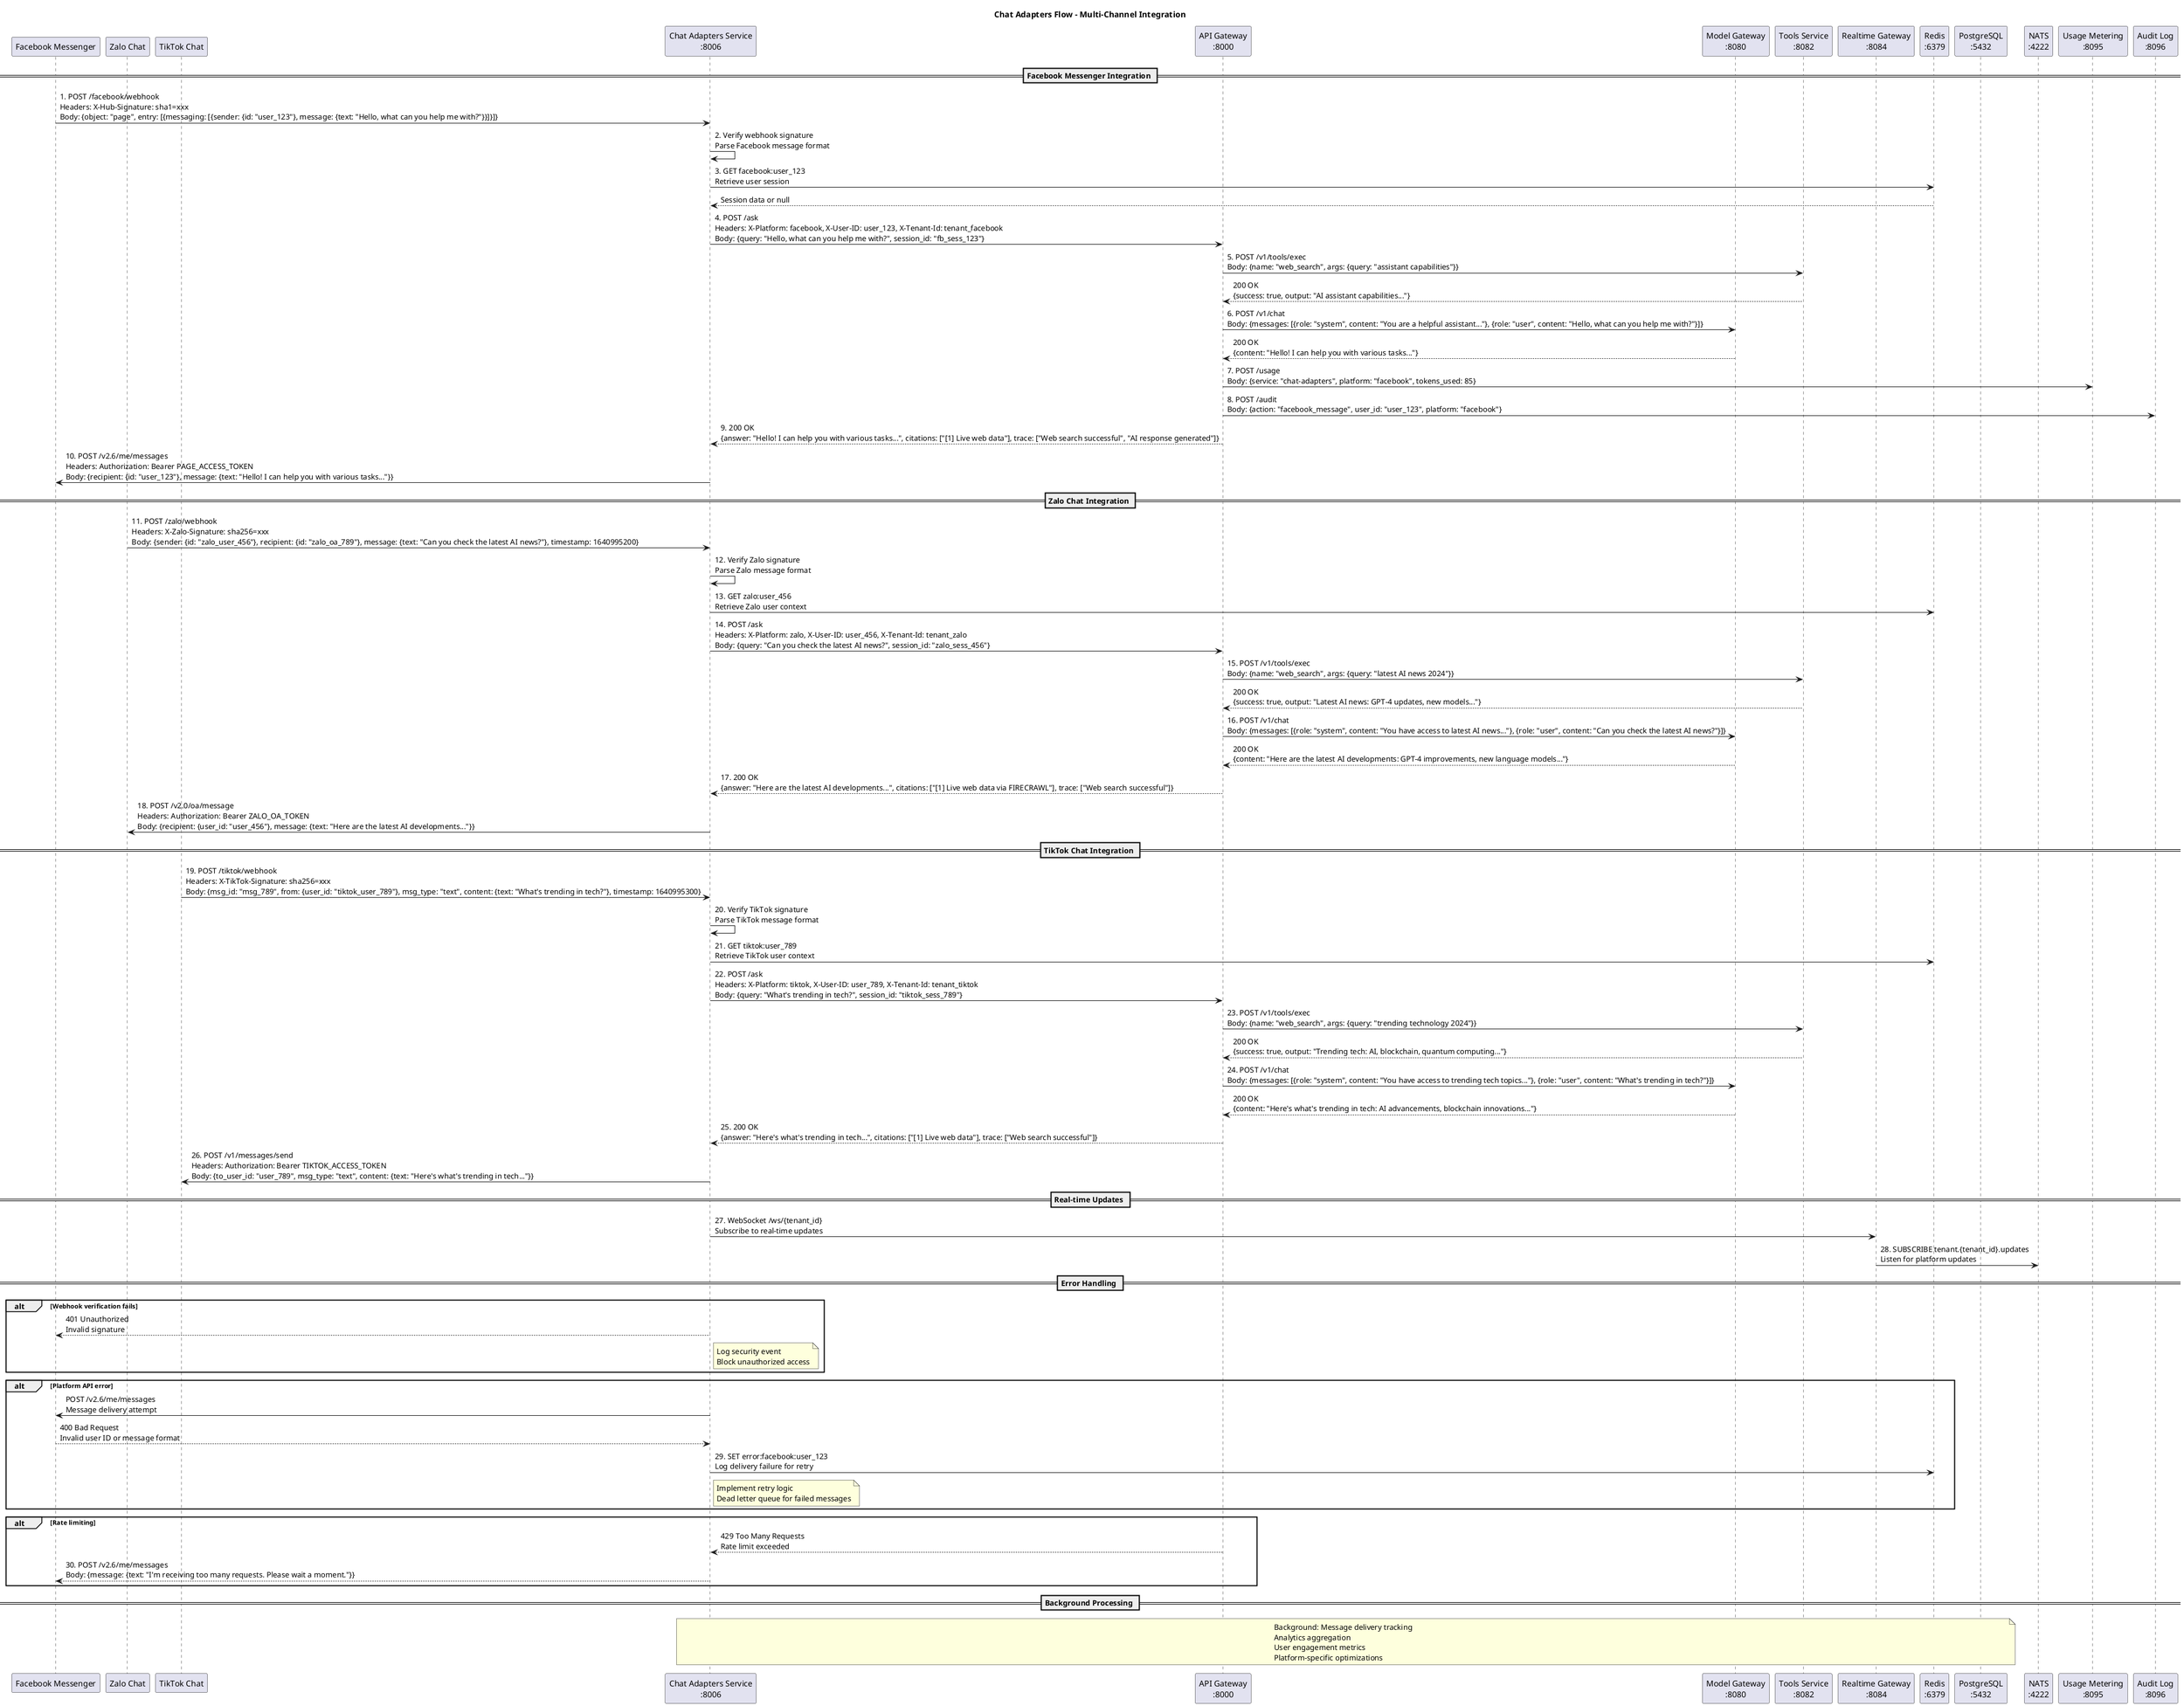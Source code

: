 @startuml Flow-Chat-Adapters
title Chat Adapters Flow - Multi-Channel Integration

participant "Facebook Messenger" as Facebook
participant "Zalo Chat" as Zalo
participant "TikTok Chat" as TikTok
participant "Chat Adapters Service\n:8006" as ChatAdapters
participant "API Gateway\n:8000" as APIGateway
participant "Model Gateway\n:8080" as ModelGateway
participant "Tools Service\n:8082" as ToolsService
participant "Realtime Gateway\n:8084" as RealtimeGateway
participant "Redis\n:6379" as Redis
participant "PostgreSQL\n:5432" as Postgres
participant "NATS\n:4222" as NATS
participant "Usage Metering\n:8095" as UsageMetering
participant "Audit Log\n:8096" as AuditLog

== Facebook Messenger Integration ==
Facebook -> ChatAdapters : 1. POST /facebook/webhook\nHeaders: X-Hub-Signature: sha1=xxx\nBody: {object: "page", entry: [{messaging: [{sender: {id: "user_123"}, message: {text: "Hello, what can you help me with?"}}]}]}

ChatAdapters -> ChatAdapters : 2. Verify webhook signature\nParse Facebook message format
ChatAdapters -> Redis : 3. GET facebook:user_123\nRetrieve user session
Redis --> ChatAdapters : Session data or null

ChatAdapters -> APIGateway : 4. POST /ask\nHeaders: X-Platform: facebook, X-User-ID: user_123, X-Tenant-Id: tenant_facebook\nBody: {query: "Hello, what can you help me with?", session_id: "fb_sess_123"}

APIGateway -> ToolsService : 5. POST /v1/tools/exec\nBody: {name: "web_search", args: {query: "assistant capabilities"}}
ToolsService --> APIGateway : 200 OK\n{success: true, output: "AI assistant capabilities..."}

APIGateway -> ModelGateway : 6. POST /v1/chat\nBody: {messages: [{role: "system", content: "You are a helpful assistant..."}, {role: "user", content: "Hello, what can you help me with?"}]}
ModelGateway --> APIGateway : 200 OK\n{content: "Hello! I can help you with various tasks..."}

APIGateway -> UsageMetering : 7. POST /usage\nBody: {service: "chat-adapters", platform: "facebook", tokens_used: 85}
APIGateway -> AuditLog : 8. POST /audit\nBody: {action: "facebook_message", user_id: "user_123", platform: "facebook"}

APIGateway --> ChatAdapters : 9. 200 OK\n{answer: "Hello! I can help you with various tasks...", citations: ["[1] Live web data"], trace: ["Web search successful", "AI response generated"]}

ChatAdapters -> Facebook : 10. POST /v2.6/me/messages\nHeaders: Authorization: Bearer PAGE_ACCESS_TOKEN\nBody: {recipient: {id: "user_123"}, message: {text: "Hello! I can help you with various tasks..."}}

== Zalo Chat Integration ==
Zalo -> ChatAdapters : 11. POST /zalo/webhook\nHeaders: X-Zalo-Signature: sha256=xxx\nBody: {sender: {id: "zalo_user_456"}, recipient: {id: "zalo_oa_789"}, message: {text: "Can you check the latest AI news?"}, timestamp: 1640995200}

ChatAdapters -> ChatAdapters : 12. Verify Zalo signature\nParse Zalo message format
ChatAdapters -> Redis : 13. GET zalo:user_456\nRetrieve Zalo user context

ChatAdapters -> APIGateway : 14. POST /ask\nHeaders: X-Platform: zalo, X-User-ID: user_456, X-Tenant-Id: tenant_zalo\nBody: {query: "Can you check the latest AI news?", session_id: "zalo_sess_456"}

APIGateway -> ToolsService : 15. POST /v1/tools/exec\nBody: {name: "web_search", args: {query: "latest AI news 2024"}}
ToolsService --> APIGateway : 200 OK\n{success: true, output: "Latest AI news: GPT-4 updates, new models..."}

APIGateway -> ModelGateway : 16. POST /v1/chat\nBody: {messages: [{role: "system", content: "You have access to latest AI news..."}, {role: "user", content: "Can you check the latest AI news?"}]}
ModelGateway --> APIGateway : 200 OK\n{content: "Here are the latest AI developments: GPT-4 improvements, new language models..."}

APIGateway --> ChatAdapters : 17. 200 OK\n{answer: "Here are the latest AI developments...", citations: ["[1] Live web data via FIRECRAWL"], trace: ["Web search successful"]}

ChatAdapters -> Zalo : 18. POST /v2.0/oa/message\nHeaders: Authorization: Bearer ZALO_OA_TOKEN\nBody: {recipient: {user_id: "user_456"}, message: {text: "Here are the latest AI developments..."}}

== TikTok Chat Integration ==
TikTok -> ChatAdapters : 19. POST /tiktok/webhook\nHeaders: X-TikTok-Signature: sha256=xxx\nBody: {msg_id: "msg_789", from: {user_id: "tiktok_user_789"}, msg_type: "text", content: {text: "What's trending in tech?"}, timestamp: 1640995300}

ChatAdapters -> ChatAdapters : 20. Verify TikTok signature\nParse TikTok message format
ChatAdapters -> Redis : 21. GET tiktok:user_789\nRetrieve TikTok user context

ChatAdapters -> APIGateway : 22. POST /ask\nHeaders: X-Platform: tiktok, X-User-ID: user_789, X-Tenant-Id: tenant_tiktok\nBody: {query: "What's trending in tech?", session_id: "tiktok_sess_789"}

APIGateway -> ToolsService : 23. POST /v1/tools/exec\nBody: {name: "web_search", args: {query: "trending technology 2024"}}
ToolsService --> APIGateway : 200 OK\n{success: true, output: "Trending tech: AI, blockchain, quantum computing..."}

APIGateway -> ModelGateway : 24. POST /v1/chat\nBody: {messages: [{role: "system", content: "You have access to trending tech topics..."}, {role: "user", content: "What's trending in tech?"}]}
ModelGateway --> APIGateway : 200 OK\n{content: "Here's what's trending in tech: AI advancements, blockchain innovations..."}

APIGateway --> ChatAdapters : 25. 200 OK\n{answer: "Here's what's trending in tech...", citations: ["[1] Live web data"], trace: ["Web search successful"]}

ChatAdapters -> TikTok : 26. POST /v1/messages/send\nHeaders: Authorization: Bearer TIKTOK_ACCESS_TOKEN\nBody: {to_user_id: "user_789", msg_type: "text", content: {text: "Here's what's trending in tech..."}}

== Real-time Updates ==
ChatAdapters -> RealtimeGateway : 27. WebSocket /ws/{tenant_id}\nSubscribe to real-time updates
RealtimeGateway -> NATS : 28. SUBSCRIBE tenant.{tenant_id}.updates\nListen for platform updates

== Error Handling ==
alt Webhook verification fails
    ChatAdapters --> Facebook : 401 Unauthorized\nInvalid signature
    note right of ChatAdapters : Log security event\nBlock unauthorized access
end

alt Platform API error
    ChatAdapters -> Facebook : POST /v2.6/me/messages\nMessage delivery attempt
    Facebook --> ChatAdapters : 400 Bad Request\nInvalid user ID or message format
    ChatAdapters -> Redis : 29. SET error:facebook:user_123\nLog delivery failure for retry
    note right of ChatAdapters : Implement retry logic\nDead letter queue for failed messages
end

alt Rate limiting
    APIGateway --> ChatAdapters : 429 Too Many Requests\nRate limit exceeded
    ChatAdapters --> Facebook : 30. POST /v2.6/me/messages\nBody: {message: {text: "I'm receiving too many requests. Please wait a moment."}}
end

== Background Processing ==
note over ChatAdapters, Postgres : Background: Message delivery tracking\nAnalytics aggregation\nUser engagement metrics\nPlatform-specific optimizations

@enduml
